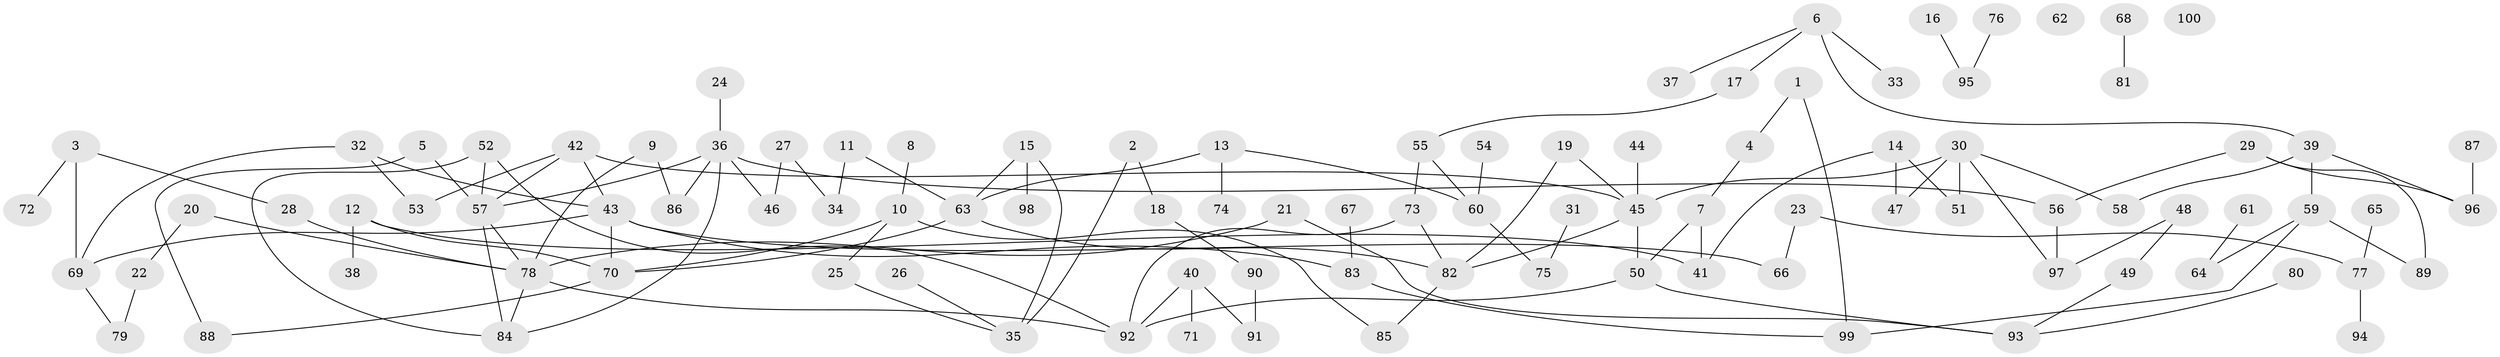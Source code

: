 // coarse degree distribution, {3: 0.16279069767441862, 4: 0.06976744186046512, 2: 0.3023255813953488, 11: 0.023255813953488372, 7: 0.046511627906976744, 5: 0.13953488372093023, 1: 0.18604651162790697, 0: 0.06976744186046512}
// Generated by graph-tools (version 1.1) at 2025/16/03/04/25 18:16:33]
// undirected, 100 vertices, 125 edges
graph export_dot {
graph [start="1"]
  node [color=gray90,style=filled];
  1;
  2;
  3;
  4;
  5;
  6;
  7;
  8;
  9;
  10;
  11;
  12;
  13;
  14;
  15;
  16;
  17;
  18;
  19;
  20;
  21;
  22;
  23;
  24;
  25;
  26;
  27;
  28;
  29;
  30;
  31;
  32;
  33;
  34;
  35;
  36;
  37;
  38;
  39;
  40;
  41;
  42;
  43;
  44;
  45;
  46;
  47;
  48;
  49;
  50;
  51;
  52;
  53;
  54;
  55;
  56;
  57;
  58;
  59;
  60;
  61;
  62;
  63;
  64;
  65;
  66;
  67;
  68;
  69;
  70;
  71;
  72;
  73;
  74;
  75;
  76;
  77;
  78;
  79;
  80;
  81;
  82;
  83;
  84;
  85;
  86;
  87;
  88;
  89;
  90;
  91;
  92;
  93;
  94;
  95;
  96;
  97;
  98;
  99;
  100;
  1 -- 4;
  1 -- 99;
  2 -- 18;
  2 -- 35;
  3 -- 28;
  3 -- 69;
  3 -- 72;
  4 -- 7;
  5 -- 57;
  5 -- 88;
  6 -- 17;
  6 -- 33;
  6 -- 37;
  6 -- 39;
  7 -- 41;
  7 -- 50;
  8 -- 10;
  9 -- 78;
  9 -- 86;
  10 -- 25;
  10 -- 70;
  10 -- 85;
  11 -- 34;
  11 -- 63;
  12 -- 38;
  12 -- 41;
  12 -- 70;
  13 -- 60;
  13 -- 63;
  13 -- 74;
  14 -- 41;
  14 -- 47;
  14 -- 51;
  15 -- 35;
  15 -- 63;
  15 -- 98;
  16 -- 95;
  17 -- 55;
  18 -- 90;
  19 -- 45;
  19 -- 82;
  20 -- 22;
  20 -- 78;
  21 -- 78;
  21 -- 93;
  22 -- 79;
  23 -- 66;
  23 -- 77;
  24 -- 36;
  25 -- 35;
  26 -- 35;
  27 -- 34;
  27 -- 46;
  28 -- 78;
  29 -- 56;
  29 -- 89;
  29 -- 96;
  30 -- 45;
  30 -- 47;
  30 -- 51;
  30 -- 58;
  30 -- 97;
  31 -- 75;
  32 -- 43;
  32 -- 53;
  32 -- 69;
  36 -- 46;
  36 -- 56;
  36 -- 57;
  36 -- 84;
  36 -- 86;
  39 -- 58;
  39 -- 59;
  39 -- 96;
  40 -- 71;
  40 -- 91;
  40 -- 92;
  42 -- 43;
  42 -- 45;
  42 -- 53;
  42 -- 57;
  43 -- 66;
  43 -- 69;
  43 -- 70;
  43 -- 83;
  44 -- 45;
  45 -- 50;
  45 -- 82;
  48 -- 49;
  48 -- 97;
  49 -- 93;
  50 -- 92;
  50 -- 93;
  52 -- 57;
  52 -- 84;
  52 -- 92;
  54 -- 60;
  55 -- 60;
  55 -- 73;
  56 -- 97;
  57 -- 78;
  57 -- 84;
  59 -- 64;
  59 -- 89;
  59 -- 99;
  60 -- 75;
  61 -- 64;
  63 -- 70;
  63 -- 82;
  65 -- 77;
  67 -- 83;
  68 -- 81;
  69 -- 79;
  70 -- 88;
  73 -- 82;
  73 -- 92;
  76 -- 95;
  77 -- 94;
  78 -- 84;
  78 -- 92;
  80 -- 93;
  82 -- 85;
  83 -- 99;
  87 -- 96;
  90 -- 91;
}
